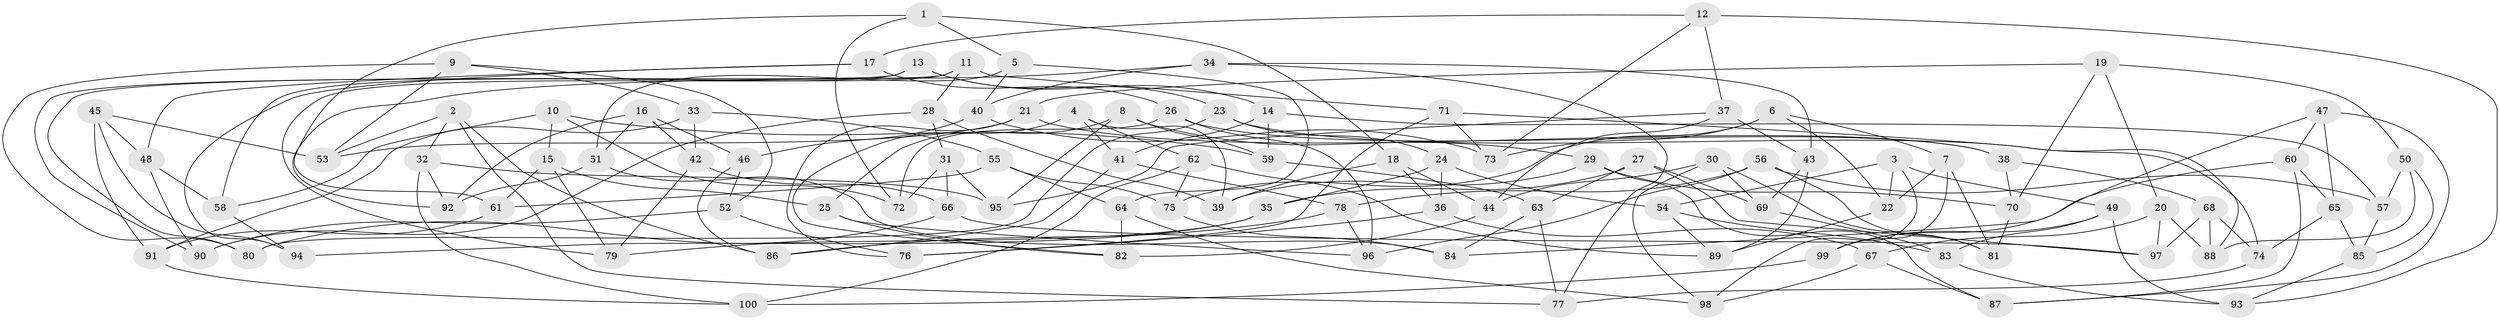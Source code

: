 // Generated by graph-tools (version 1.1) at 2025/39/02/21/25 10:39:01]
// undirected, 100 vertices, 200 edges
graph export_dot {
graph [start="1"]
  node [color=gray90,style=filled];
  1;
  2;
  3;
  4;
  5;
  6;
  7;
  8;
  9;
  10;
  11;
  12;
  13;
  14;
  15;
  16;
  17;
  18;
  19;
  20;
  21;
  22;
  23;
  24;
  25;
  26;
  27;
  28;
  29;
  30;
  31;
  32;
  33;
  34;
  35;
  36;
  37;
  38;
  39;
  40;
  41;
  42;
  43;
  44;
  45;
  46;
  47;
  48;
  49;
  50;
  51;
  52;
  53;
  54;
  55;
  56;
  57;
  58;
  59;
  60;
  61;
  62;
  63;
  64;
  65;
  66;
  67;
  68;
  69;
  70;
  71;
  72;
  73;
  74;
  75;
  76;
  77;
  78;
  79;
  80;
  81;
  82;
  83;
  84;
  85;
  86;
  87;
  88;
  89;
  90;
  91;
  92;
  93;
  94;
  95;
  96;
  97;
  98;
  99;
  100;
  1 -- 5;
  1 -- 72;
  1 -- 18;
  1 -- 61;
  2 -- 32;
  2 -- 53;
  2 -- 77;
  2 -- 86;
  3 -- 49;
  3 -- 98;
  3 -- 54;
  3 -- 22;
  4 -- 62;
  4 -- 39;
  4 -- 82;
  4 -- 41;
  5 -- 64;
  5 -- 40;
  5 -- 51;
  6 -- 75;
  6 -- 73;
  6 -- 7;
  6 -- 22;
  7 -- 81;
  7 -- 22;
  7 -- 99;
  8 -- 29;
  8 -- 95;
  8 -- 25;
  8 -- 59;
  9 -- 53;
  9 -- 80;
  9 -- 52;
  9 -- 33;
  10 -- 59;
  10 -- 58;
  10 -- 15;
  10 -- 72;
  11 -- 58;
  11 -- 80;
  11 -- 71;
  11 -- 28;
  12 -- 37;
  12 -- 17;
  12 -- 73;
  12 -- 93;
  13 -- 79;
  13 -- 90;
  13 -- 23;
  13 -- 14;
  14 -- 41;
  14 -- 59;
  14 -- 57;
  15 -- 25;
  15 -- 79;
  15 -- 61;
  16 -- 46;
  16 -- 92;
  16 -- 51;
  16 -- 42;
  17 -- 48;
  17 -- 94;
  17 -- 26;
  18 -- 44;
  18 -- 39;
  18 -- 36;
  19 -- 70;
  19 -- 20;
  19 -- 50;
  19 -- 21;
  20 -- 97;
  20 -- 67;
  20 -- 88;
  21 -- 76;
  21 -- 38;
  21 -- 53;
  22 -- 89;
  23 -- 80;
  23 -- 74;
  23 -- 24;
  24 -- 35;
  24 -- 36;
  24 -- 54;
  25 -- 82;
  25 -- 96;
  26 -- 72;
  26 -- 96;
  26 -- 38;
  27 -- 97;
  27 -- 35;
  27 -- 63;
  27 -- 69;
  28 -- 90;
  28 -- 31;
  28 -- 39;
  29 -- 70;
  29 -- 87;
  29 -- 39;
  30 -- 81;
  30 -- 98;
  30 -- 69;
  30 -- 44;
  31 -- 66;
  31 -- 95;
  31 -- 72;
  32 -- 95;
  32 -- 100;
  32 -- 92;
  33 -- 42;
  33 -- 91;
  33 -- 55;
  34 -- 43;
  34 -- 40;
  34 -- 92;
  34 -- 77;
  35 -- 94;
  35 -- 79;
  36 -- 76;
  36 -- 67;
  37 -- 95;
  37 -- 44;
  37 -- 43;
  38 -- 70;
  38 -- 68;
  40 -- 73;
  40 -- 46;
  41 -- 86;
  41 -- 78;
  42 -- 79;
  42 -- 66;
  43 -- 69;
  43 -- 89;
  44 -- 82;
  45 -- 48;
  45 -- 53;
  45 -- 94;
  45 -- 91;
  46 -- 52;
  46 -- 86;
  47 -- 60;
  47 -- 87;
  47 -- 65;
  47 -- 99;
  48 -- 58;
  48 -- 90;
  49 -- 99;
  49 -- 93;
  49 -- 83;
  50 -- 57;
  50 -- 85;
  50 -- 88;
  51 -- 92;
  51 -- 84;
  52 -- 90;
  52 -- 76;
  54 -- 83;
  54 -- 89;
  55 -- 75;
  55 -- 64;
  55 -- 61;
  56 -- 78;
  56 -- 81;
  56 -- 96;
  56 -- 57;
  57 -- 85;
  58 -- 94;
  59 -- 63;
  60 -- 87;
  60 -- 65;
  60 -- 84;
  61 -- 91;
  62 -- 75;
  62 -- 100;
  62 -- 89;
  63 -- 77;
  63 -- 84;
  64 -- 98;
  64 -- 82;
  65 -- 74;
  65 -- 85;
  66 -- 80;
  66 -- 97;
  67 -- 87;
  67 -- 98;
  68 -- 88;
  68 -- 97;
  68 -- 74;
  69 -- 83;
  70 -- 81;
  71 -- 88;
  71 -- 73;
  71 -- 76;
  74 -- 77;
  75 -- 84;
  78 -- 96;
  78 -- 86;
  83 -- 93;
  85 -- 93;
  91 -- 100;
  99 -- 100;
}
